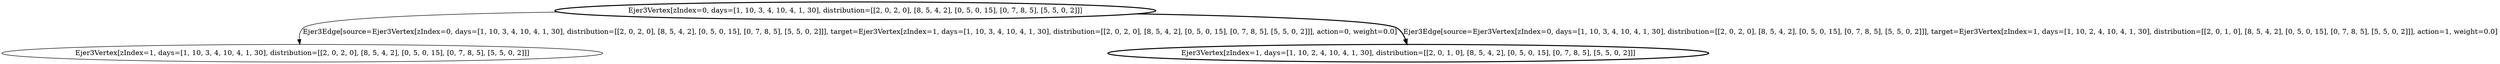 strict digraph G {
  1 [ style="bold" label="Ejer3Vertex[zIndex=0, days=[1, 10, 3, 4, 10, 4, 1, 30], distribution=[[2, 0, 2, 0], [8, 5, 4, 2], [0, 5, 0, 15], [0, 7, 8, 5], [5, 5, 0, 2]]]" ];
  2 [ style="solid" label="Ejer3Vertex[zIndex=1, days=[1, 10, 3, 4, 10, 4, 1, 30], distribution=[[2, 0, 2, 0], [8, 5, 4, 2], [0, 5, 0, 15], [0, 7, 8, 5], [5, 5, 0, 2]]]" ];
  3 [ style="bold" label="Ejer3Vertex[zIndex=1, days=[1, 10, 2, 4, 10, 4, 1, 30], distribution=[[2, 0, 1, 0], [8, 5, 4, 2], [0, 5, 0, 15], [0, 7, 8, 5], [5, 5, 0, 2]]]" ];
  1 -> 2 [ style="solid" label="Ejer3Edge[source=Ejer3Vertex[zIndex=0, days=[1, 10, 3, 4, 10, 4, 1, 30], distribution=[[2, 0, 2, 0], [8, 5, 4, 2], [0, 5, 0, 15], [0, 7, 8, 5], [5, 5, 0, 2]]], target=Ejer3Vertex[zIndex=1, days=[1, 10, 3, 4, 10, 4, 1, 30], distribution=[[2, 0, 2, 0], [8, 5, 4, 2], [0, 5, 0, 15], [0, 7, 8, 5], [5, 5, 0, 2]]], action=0, weight=0.0]" ];
  1 -> 3 [ style="bold" label="Ejer3Edge[source=Ejer3Vertex[zIndex=0, days=[1, 10, 3, 4, 10, 4, 1, 30], distribution=[[2, 0, 2, 0], [8, 5, 4, 2], [0, 5, 0, 15], [0, 7, 8, 5], [5, 5, 0, 2]]], target=Ejer3Vertex[zIndex=1, days=[1, 10, 2, 4, 10, 4, 1, 30], distribution=[[2, 0, 1, 0], [8, 5, 4, 2], [0, 5, 0, 15], [0, 7, 8, 5], [5, 5, 0, 2]]], action=1, weight=0.0]" ];
}
